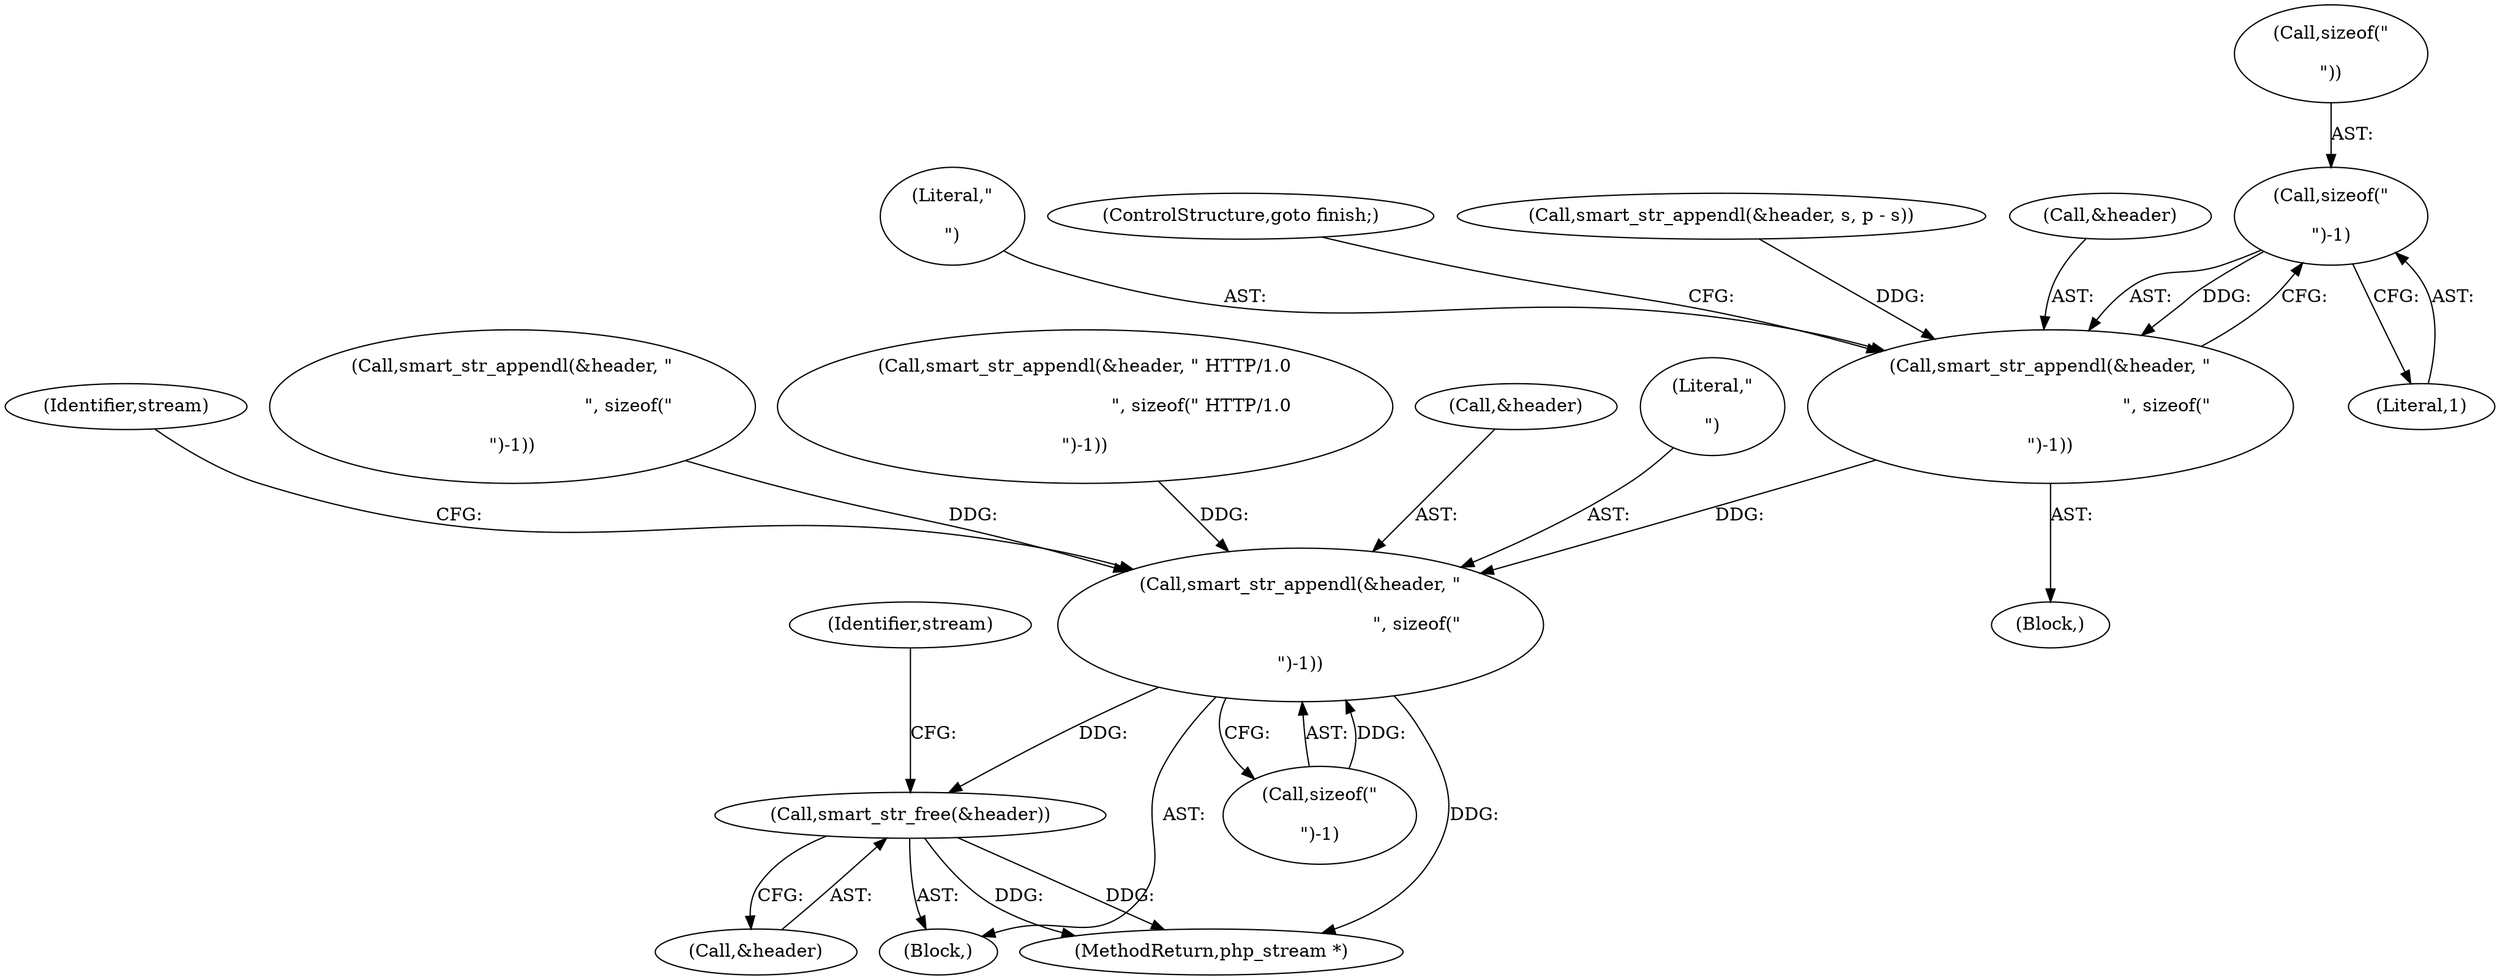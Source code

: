 digraph "0_php-src_523f230c831d7b33353203fa34aee4e92ac12bba@API" {
"1000973" [label="(Call,sizeof(\"\r\n\")-1)"];
"1000969" [label="(Call,smart_str_appendl(&header, \"\r\n\", sizeof(\"\r\n\")-1))"];
"1001017" [label="(Call,smart_str_appendl(&header, \"\r\n\", sizeof(\"\r\n\")-1))"];
"1001044" [label="(Call,smart_str_free(&header))"];
"1001045" [label="(Call,&header)"];
"1001044" [label="(Call,smart_str_free(&header))"];
"1001028" [label="(Identifier,stream)"];
"1000972" [label="(Literal,\"\r\n\")"];
"1001048" [label="(Identifier,stream)"];
"1000977" [label="(ControlStructure,goto finish;)"];
"1000813" [label="(Call,smart_str_appendl(&header, \"\r\n\", sizeof(\"\r\n\")-1))"];
"1000969" [label="(Call,smart_str_appendl(&header, \"\r\n\", sizeof(\"\r\n\")-1))"];
"1000973" [label="(Call,sizeof(\"\r\n\")-1)"];
"1000596" [label="(Block,)"];
"1001017" [label="(Call,smart_str_appendl(&header, \"\r\n\", sizeof(\"\r\n\")-1))"];
"1000652" [label="(Call,smart_str_appendl(&header, \" HTTP/1.0\r\n\", sizeof(\" HTTP/1.0\r\n\")-1))"];
"1001021" [label="(Call,sizeof(\"\r\n\")-1)"];
"1000962" [label="(Call,smart_str_appendl(&header, s, p - s))"];
"1000974" [label="(Call,sizeof(\"\r\n\"))"];
"1000976" [label="(Literal,1)"];
"1001018" [label="(Call,&header)"];
"1000970" [label="(Call,&header)"];
"1001020" [label="(Literal,\"\r\n\")"];
"1003241" [label="(MethodReturn,php_stream *)"];
"1000944" [label="(Block,)"];
"1000973" -> "1000969"  [label="AST: "];
"1000973" -> "1000976"  [label="CFG: "];
"1000974" -> "1000973"  [label="AST: "];
"1000976" -> "1000973"  [label="AST: "];
"1000969" -> "1000973"  [label="CFG: "];
"1000973" -> "1000969"  [label="DDG: "];
"1000969" -> "1000944"  [label="AST: "];
"1000970" -> "1000969"  [label="AST: "];
"1000972" -> "1000969"  [label="AST: "];
"1000977" -> "1000969"  [label="CFG: "];
"1000962" -> "1000969"  [label="DDG: "];
"1000969" -> "1001017"  [label="DDG: "];
"1001017" -> "1000596"  [label="AST: "];
"1001017" -> "1001021"  [label="CFG: "];
"1001018" -> "1001017"  [label="AST: "];
"1001020" -> "1001017"  [label="AST: "];
"1001021" -> "1001017"  [label="AST: "];
"1001028" -> "1001017"  [label="CFG: "];
"1001017" -> "1003241"  [label="DDG: "];
"1000813" -> "1001017"  [label="DDG: "];
"1000652" -> "1001017"  [label="DDG: "];
"1001021" -> "1001017"  [label="DDG: "];
"1001017" -> "1001044"  [label="DDG: "];
"1001044" -> "1000596"  [label="AST: "];
"1001044" -> "1001045"  [label="CFG: "];
"1001045" -> "1001044"  [label="AST: "];
"1001048" -> "1001044"  [label="CFG: "];
"1001044" -> "1003241"  [label="DDG: "];
"1001044" -> "1003241"  [label="DDG: "];
}
